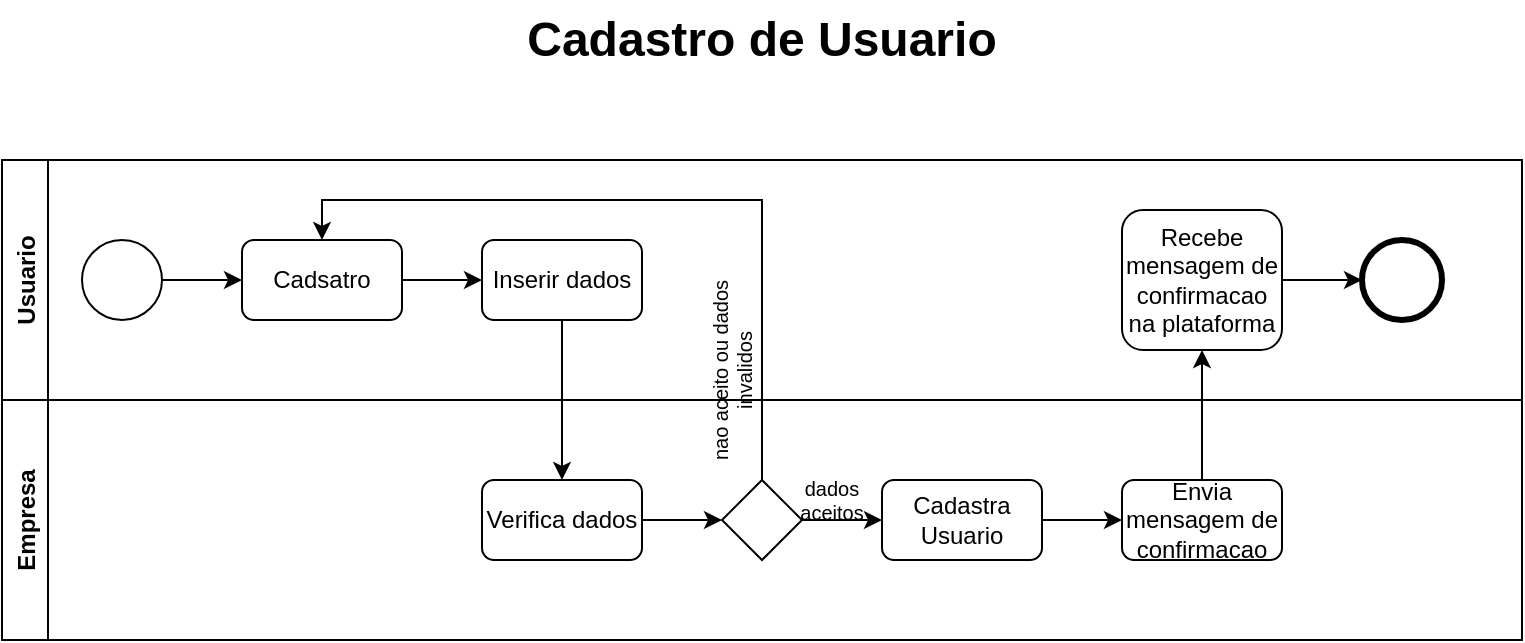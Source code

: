 <mxfile version="20.2.7" type="github" pages="2">
  <diagram id="iO8I31M1HO7iEmBMHilC" name="Cadastro Usuario">
    <mxGraphModel dx="813" dy="1604" grid="1" gridSize="10" guides="1" tooltips="1" connect="1" arrows="1" fold="1" page="1" pageScale="1" pageWidth="827" pageHeight="1169" math="0" shadow="0">
      <root>
        <mxCell id="0" />
        <mxCell id="1" parent="0" />
        <mxCell id="SkQQ3skMiEvJpPwn65Zl-1" value="Usuario" style="swimlane;horizontal=0;fontSize=12;" parent="1" vertex="1">
          <mxGeometry x="40" y="-1080" width="760" height="120" as="geometry">
            <mxRectangle x="40" y="-1080" width="40" height="150" as="alternateBounds" />
          </mxGeometry>
        </mxCell>
        <mxCell id="SkQQ3skMiEvJpPwn65Zl-11" style="edgeStyle=orthogonalEdgeStyle;rounded=0;orthogonalLoop=1;jettySize=auto;html=1;exitX=1;exitY=0.5;exitDx=0;exitDy=0;entryX=0;entryY=0.5;entryDx=0;entryDy=0;" parent="SkQQ3skMiEvJpPwn65Zl-1" source="SkQQ3skMiEvJpPwn65Zl-7" target="SkQQ3skMiEvJpPwn65Zl-10" edge="1">
          <mxGeometry relative="1" as="geometry" />
        </mxCell>
        <mxCell id="SkQQ3skMiEvJpPwn65Zl-7" value="" style="ellipse;whiteSpace=wrap;html=1;aspect=fixed;" parent="SkQQ3skMiEvJpPwn65Zl-1" vertex="1">
          <mxGeometry x="40" y="40" width="40" height="40" as="geometry" />
        </mxCell>
        <mxCell id="SkQQ3skMiEvJpPwn65Zl-10" value="Cadsatro" style="rounded=1;whiteSpace=wrap;html=1;" parent="SkQQ3skMiEvJpPwn65Zl-1" vertex="1">
          <mxGeometry x="120" y="40" width="80" height="40" as="geometry" />
        </mxCell>
        <mxCell id="SkQQ3skMiEvJpPwn65Zl-13" value="Inserir dados" style="rounded=1;whiteSpace=wrap;html=1;" parent="SkQQ3skMiEvJpPwn65Zl-1" vertex="1">
          <mxGeometry x="240" y="40" width="80" height="40" as="geometry" />
        </mxCell>
        <mxCell id="SkQQ3skMiEvJpPwn65Zl-31" value="" style="ellipse;whiteSpace=wrap;html=1;aspect=fixed;strokeWidth=3;" parent="SkQQ3skMiEvJpPwn65Zl-1" vertex="1">
          <mxGeometry x="680" y="40" width="40" height="40" as="geometry" />
        </mxCell>
        <mxCell id="mfJ96QXMFLoJJJCufQio-4" style="edgeStyle=orthogonalEdgeStyle;rounded=0;orthogonalLoop=1;jettySize=auto;html=1;entryX=0;entryY=0.5;entryDx=0;entryDy=0;" edge="1" parent="SkQQ3skMiEvJpPwn65Zl-1" source="mfJ96QXMFLoJJJCufQio-3" target="SkQQ3skMiEvJpPwn65Zl-31">
          <mxGeometry relative="1" as="geometry" />
        </mxCell>
        <mxCell id="mfJ96QXMFLoJJJCufQio-3" value="&lt;font style=&quot;font-size: 12px;&quot;&gt;Recebe mensagem de confirmacao na plataforma&lt;/font&gt;" style="rounded=1;whiteSpace=wrap;html=1;fontSize=12;" vertex="1" parent="SkQQ3skMiEvJpPwn65Zl-1">
          <mxGeometry x="560" y="25" width="80" height="70" as="geometry" />
        </mxCell>
        <mxCell id="cVY05z9_XP9NH_K0-ey9-1" value="nao aceito ou dados invalidos" style="text;html=1;strokeColor=none;fillColor=none;align=center;verticalAlign=middle;whiteSpace=wrap;rounded=0;fontSize=10;rotation=-90;" vertex="1" parent="SkQQ3skMiEvJpPwn65Zl-1">
          <mxGeometry x="300" y="90" width="130" height="30" as="geometry" />
        </mxCell>
        <mxCell id="SkQQ3skMiEvJpPwn65Zl-4" value="Empresa" style="swimlane;horizontal=0;" parent="1" vertex="1">
          <mxGeometry x="40" y="-960" width="760" height="120" as="geometry">
            <mxRectangle x="40" y="-1120" width="40" height="150" as="alternateBounds" />
          </mxGeometry>
        </mxCell>
        <mxCell id="SkQQ3skMiEvJpPwn65Zl-20" style="edgeStyle=orthogonalEdgeStyle;rounded=0;orthogonalLoop=1;jettySize=auto;html=1;entryX=0;entryY=0.5;entryDx=0;entryDy=0;" parent="SkQQ3skMiEvJpPwn65Zl-4" source="SkQQ3skMiEvJpPwn65Zl-14" target="SkQQ3skMiEvJpPwn65Zl-19" edge="1">
          <mxGeometry relative="1" as="geometry" />
        </mxCell>
        <mxCell id="SkQQ3skMiEvJpPwn65Zl-14" value="Verifica dados" style="rounded=1;whiteSpace=wrap;html=1;" parent="SkQQ3skMiEvJpPwn65Zl-4" vertex="1">
          <mxGeometry x="240" y="40" width="80" height="40" as="geometry" />
        </mxCell>
        <mxCell id="SkQQ3skMiEvJpPwn65Zl-19" value="" style="rhombus;whiteSpace=wrap;html=1;" parent="SkQQ3skMiEvJpPwn65Zl-4" vertex="1">
          <mxGeometry x="360" y="40" width="40" height="40" as="geometry" />
        </mxCell>
        <mxCell id="SkQQ3skMiEvJpPwn65Zl-25" value="dados aceitos" style="text;html=1;strokeColor=none;fillColor=none;align=center;verticalAlign=middle;whiteSpace=wrap;rounded=0;fontSize=10;" parent="SkQQ3skMiEvJpPwn65Zl-4" vertex="1">
          <mxGeometry x="400" y="40" width="30" height="20" as="geometry" />
        </mxCell>
        <mxCell id="SkQQ3skMiEvJpPwn65Zl-30" value="Cadastra Usuario" style="rounded=1;whiteSpace=wrap;html=1;" parent="SkQQ3skMiEvJpPwn65Zl-4" vertex="1">
          <mxGeometry x="440" y="40" width="80" height="40" as="geometry" />
        </mxCell>
        <mxCell id="mfJ96QXMFLoJJJCufQio-1" value="Envia mensagem de confirmacao" style="rounded=1;whiteSpace=wrap;html=1;fontSize=12;" vertex="1" parent="SkQQ3skMiEvJpPwn65Zl-4">
          <mxGeometry x="560" y="40" width="80" height="40" as="geometry" />
        </mxCell>
        <mxCell id="SkQQ3skMiEvJpPwn65Zl-6" value="Cadastro de Usuario" style="text;html=1;strokeColor=none;fillColor=none;align=center;verticalAlign=middle;whiteSpace=wrap;rounded=0;fontSize=24;fontStyle=1" parent="1" vertex="1">
          <mxGeometry x="272" y="-1160" width="296" height="40" as="geometry" />
        </mxCell>
        <mxCell id="SkQQ3skMiEvJpPwn65Zl-12" style="edgeStyle=orthogonalEdgeStyle;rounded=0;orthogonalLoop=1;jettySize=auto;html=1;" parent="1" source="SkQQ3skMiEvJpPwn65Zl-10" edge="1">
          <mxGeometry relative="1" as="geometry">
            <mxPoint x="280" y="-1020" as="targetPoint" />
          </mxGeometry>
        </mxCell>
        <mxCell id="SkQQ3skMiEvJpPwn65Zl-16" style="edgeStyle=orthogonalEdgeStyle;rounded=0;orthogonalLoop=1;jettySize=auto;html=1;" parent="1" source="SkQQ3skMiEvJpPwn65Zl-13" edge="1">
          <mxGeometry relative="1" as="geometry">
            <mxPoint x="320" y="-920" as="targetPoint" />
            <Array as="points">
              <mxPoint x="320" y="-930" />
              <mxPoint x="320" y="-930" />
            </Array>
          </mxGeometry>
        </mxCell>
        <mxCell id="SkQQ3skMiEvJpPwn65Zl-22" style="edgeStyle=orthogonalEdgeStyle;rounded=0;orthogonalLoop=1;jettySize=auto;html=1;" parent="1" source="SkQQ3skMiEvJpPwn65Zl-19" target="SkQQ3skMiEvJpPwn65Zl-10" edge="1">
          <mxGeometry relative="1" as="geometry">
            <mxPoint x="420" y="-1050" as="targetPoint" />
            <Array as="points">
              <mxPoint x="420" y="-1060" />
              <mxPoint x="200" y="-1060" />
            </Array>
          </mxGeometry>
        </mxCell>
        <mxCell id="SkQQ3skMiEvJpPwn65Zl-21" style="edgeStyle=orthogonalEdgeStyle;rounded=0;orthogonalLoop=1;jettySize=auto;html=1;" parent="1" source="SkQQ3skMiEvJpPwn65Zl-19" edge="1">
          <mxGeometry relative="1" as="geometry">
            <mxPoint x="480" y="-900" as="targetPoint" />
          </mxGeometry>
        </mxCell>
        <mxCell id="SkQQ3skMiEvJpPwn65Zl-40" style="edgeStyle=orthogonalEdgeStyle;rounded=0;orthogonalLoop=1;jettySize=auto;html=1;" parent="1" source="SkQQ3skMiEvJpPwn65Zl-30" edge="1">
          <mxGeometry relative="1" as="geometry">
            <mxPoint x="600" y="-900" as="targetPoint" />
          </mxGeometry>
        </mxCell>
        <mxCell id="mfJ96QXMFLoJJJCufQio-2" style="edgeStyle=orthogonalEdgeStyle;rounded=0;orthogonalLoop=1;jettySize=auto;html=1;entryX=0.5;entryY=1;entryDx=0;entryDy=0;" edge="1" parent="1" source="mfJ96QXMFLoJJJCufQio-1" target="mfJ96QXMFLoJJJCufQio-3">
          <mxGeometry relative="1" as="geometry">
            <mxPoint x="640" y="-980" as="targetPoint" />
          </mxGeometry>
        </mxCell>
      </root>
    </mxGraphModel>
  </diagram>
  <diagram id="ekUe22iW17muiKG_mJho" name="Cadastro Especialista">
    <mxGraphModel dx="981" dy="1695" grid="1" gridSize="10" guides="1" tooltips="1" connect="1" arrows="1" fold="1" page="1" pageScale="1" pageWidth="827" pageHeight="1169" math="0" shadow="0">
      <root>
        <mxCell id="0" />
        <mxCell id="1" parent="0" />
        <mxCell id="Z2DAetVbfxJEDl6Q6rtn-1" value="Especialista" style="swimlane;horizontal=0;fontSize=12;" parent="1" vertex="1">
          <mxGeometry x="40" y="-1080" width="840" height="120" as="geometry">
            <mxRectangle x="40" y="-1120" width="40" height="150" as="alternateBounds" />
          </mxGeometry>
        </mxCell>
        <mxCell id="Z2DAetVbfxJEDl6Q6rtn-2" style="edgeStyle=orthogonalEdgeStyle;rounded=0;orthogonalLoop=1;jettySize=auto;html=1;exitX=1;exitY=0.5;exitDx=0;exitDy=0;entryX=0;entryY=0.5;entryDx=0;entryDy=0;" parent="Z2DAetVbfxJEDl6Q6rtn-1" source="Z2DAetVbfxJEDl6Q6rtn-3" target="Z2DAetVbfxJEDl6Q6rtn-4" edge="1">
          <mxGeometry relative="1" as="geometry" />
        </mxCell>
        <mxCell id="Z2DAetVbfxJEDl6Q6rtn-3" value="" style="ellipse;whiteSpace=wrap;html=1;aspect=fixed;" parent="Z2DAetVbfxJEDl6Q6rtn-1" vertex="1">
          <mxGeometry x="40" y="40" width="40" height="40" as="geometry" />
        </mxCell>
        <mxCell id="Z2DAetVbfxJEDl6Q6rtn-15" value="" style="edgeStyle=orthogonalEdgeStyle;rounded=0;orthogonalLoop=1;jettySize=auto;html=1;" parent="Z2DAetVbfxJEDl6Q6rtn-1" source="Z2DAetVbfxJEDl6Q6rtn-4" target="Z2DAetVbfxJEDl6Q6rtn-5" edge="1">
          <mxGeometry relative="1" as="geometry" />
        </mxCell>
        <mxCell id="Z2DAetVbfxJEDl6Q6rtn-4" value="Cadsatro" style="rounded=1;whiteSpace=wrap;html=1;" parent="Z2DAetVbfxJEDl6Q6rtn-1" vertex="1">
          <mxGeometry x="120" y="40" width="80" height="40" as="geometry" />
        </mxCell>
        <mxCell id="Z2DAetVbfxJEDl6Q6rtn-5" value="CV" style="rounded=1;whiteSpace=wrap;html=1;" parent="Z2DAetVbfxJEDl6Q6rtn-1" vertex="1">
          <mxGeometry x="240" y="40" width="80" height="40" as="geometry" />
        </mxCell>
        <mxCell id="Z2DAetVbfxJEDl6Q6rtn-13" value="" style="ellipse;whiteSpace=wrap;html=1;aspect=fixed;strokeWidth=3;" parent="Z2DAetVbfxJEDl6Q6rtn-1" vertex="1">
          <mxGeometry x="760" y="40" width="40" height="40" as="geometry" />
        </mxCell>
        <mxCell id="Z2DAetVbfxJEDl6Q6rtn-19" style="edgeStyle=orthogonalEdgeStyle;rounded=0;orthogonalLoop=1;jettySize=auto;html=1;entryX=0;entryY=0.5;entryDx=0;entryDy=0;" parent="Z2DAetVbfxJEDl6Q6rtn-1" target="Z2DAetVbfxJEDl6Q6rtn-13" edge="1">
          <mxGeometry relative="1" as="geometry">
            <mxPoint x="720" y="60" as="sourcePoint" />
          </mxGeometry>
        </mxCell>
        <mxCell id="8R3pxQQgkypk3rXiBYMO-2" value="nao aceito ou dados invalidos" style="text;html=1;strokeColor=none;fillColor=none;align=center;verticalAlign=middle;whiteSpace=wrap;rounded=0;fontSize=10;rotation=-90;" parent="Z2DAetVbfxJEDl6Q6rtn-1" vertex="1">
          <mxGeometry x="380" y="90" width="130" height="30" as="geometry" />
        </mxCell>
        <mxCell id="er_boTZ6szhresVVtZ-C-2" value="Recebe mensagem por e-mail" style="rounded=1;whiteSpace=wrap;html=1;" vertex="1" parent="Z2DAetVbfxJEDl6Q6rtn-1">
          <mxGeometry x="640" y="40" width="80" height="40" as="geometry" />
        </mxCell>
        <mxCell id="Z2DAetVbfxJEDl6Q6rtn-6" value="Empresa" style="swimlane;horizontal=0;" parent="1" vertex="1">
          <mxGeometry x="40" y="-960" width="840" height="120" as="geometry">
            <mxRectangle x="40" y="-1120" width="40" height="150" as="alternateBounds" />
          </mxGeometry>
        </mxCell>
        <mxCell id="Z2DAetVbfxJEDl6Q6rtn-24" style="edgeStyle=orthogonalEdgeStyle;rounded=0;orthogonalLoop=1;jettySize=auto;html=1;" parent="Z2DAetVbfxJEDl6Q6rtn-6" source="Z2DAetVbfxJEDl6Q6rtn-8" target="Z2DAetVbfxJEDl6Q6rtn-23" edge="1">
          <mxGeometry relative="1" as="geometry" />
        </mxCell>
        <mxCell id="Z2DAetVbfxJEDl6Q6rtn-8" value="Avaliação do CV" style="rounded=1;whiteSpace=wrap;html=1;" parent="Z2DAetVbfxJEDl6Q6rtn-6" vertex="1">
          <mxGeometry x="240" y="40" width="80" height="40" as="geometry" />
        </mxCell>
        <mxCell id="Z2DAetVbfxJEDl6Q6rtn-29" style="edgeStyle=orthogonalEdgeStyle;rounded=0;orthogonalLoop=1;jettySize=auto;html=1;entryX=0;entryY=0.5;entryDx=0;entryDy=0;" parent="Z2DAetVbfxJEDl6Q6rtn-6" source="Z2DAetVbfxJEDl6Q6rtn-9" target="Z2DAetVbfxJEDl6Q6rtn-12" edge="1">
          <mxGeometry relative="1" as="geometry" />
        </mxCell>
        <mxCell id="Z2DAetVbfxJEDl6Q6rtn-9" value="" style="rhombus;whiteSpace=wrap;html=1;" parent="Z2DAetVbfxJEDl6Q6rtn-6" vertex="1">
          <mxGeometry x="440" y="40" width="40" height="40" as="geometry" />
        </mxCell>
        <mxCell id="CrPNqB8TyOUg1O0TvXH_-3" style="edgeStyle=orthogonalEdgeStyle;rounded=0;orthogonalLoop=1;jettySize=auto;html=1;entryX=0;entryY=0.5;entryDx=0;entryDy=0;fontSize=12;" edge="1" parent="Z2DAetVbfxJEDl6Q6rtn-6" source="Z2DAetVbfxJEDl6Q6rtn-12" target="CrPNqB8TyOUg1O0TvXH_-1">
          <mxGeometry relative="1" as="geometry" />
        </mxCell>
        <mxCell id="Z2DAetVbfxJEDl6Q6rtn-12" value="Cadastra Especialista" style="rounded=1;whiteSpace=wrap;html=1;" parent="Z2DAetVbfxJEDl6Q6rtn-6" vertex="1">
          <mxGeometry x="520" y="40" width="80" height="40" as="geometry" />
        </mxCell>
        <mxCell id="Z2DAetVbfxJEDl6Q6rtn-25" style="edgeStyle=orthogonalEdgeStyle;rounded=0;orthogonalLoop=1;jettySize=auto;html=1;" parent="Z2DAetVbfxJEDl6Q6rtn-6" source="Z2DAetVbfxJEDl6Q6rtn-23" target="Z2DAetVbfxJEDl6Q6rtn-9" edge="1">
          <mxGeometry relative="1" as="geometry" />
        </mxCell>
        <mxCell id="Z2DAetVbfxJEDl6Q6rtn-23" value="" style="sketch=0;pointerEvents=1;shadow=0;dashed=0;html=1;strokeColor=none;fillColor=#505050;labelPosition=center;verticalLabelPosition=bottom;verticalAlign=top;outlineConnect=0;align=center;shape=mxgraph.office.concepts.clock;labelBackgroundColor=#000000;labelBorderColor=default;" parent="Z2DAetVbfxJEDl6Q6rtn-6" vertex="1">
          <mxGeometry x="360" y="40" width="40" height="40" as="geometry" />
        </mxCell>
        <mxCell id="Z2DAetVbfxJEDl6Q6rtn-26" value="3 dias&amp;nbsp;" style="text;html=1;strokeColor=none;fillColor=none;align=center;verticalAlign=middle;whiteSpace=wrap;rounded=0;fontSize=10;" parent="Z2DAetVbfxJEDl6Q6rtn-6" vertex="1">
          <mxGeometry x="360" y="80" width="40" height="20" as="geometry" />
        </mxCell>
        <mxCell id="8R3pxQQgkypk3rXiBYMO-1" value="Aceito" style="text;html=1;strokeColor=none;fillColor=none;align=center;verticalAlign=middle;whiteSpace=wrap;rounded=0;fontSize=10;" parent="Z2DAetVbfxJEDl6Q6rtn-6" vertex="1">
          <mxGeometry x="480" y="30" width="40" height="30" as="geometry" />
        </mxCell>
        <mxCell id="CrPNqB8TyOUg1O0TvXH_-1" value="Envia mensagem de aprovacao e regras&amp;nbsp;" style="rounded=1;whiteSpace=wrap;html=1;" vertex="1" parent="Z2DAetVbfxJEDl6Q6rtn-6">
          <mxGeometry x="640" y="30" width="80" height="60" as="geometry" />
        </mxCell>
        <mxCell id="Z2DAetVbfxJEDl6Q6rtn-14" value="Cadastro de Especialista" style="text;html=1;strokeColor=none;fillColor=none;align=center;verticalAlign=middle;whiteSpace=wrap;rounded=0;fontSize=21;fontStyle=1" parent="1" vertex="1">
          <mxGeometry x="285" y="-1160" width="270" height="40" as="geometry" />
        </mxCell>
        <mxCell id="Z2DAetVbfxJEDl6Q6rtn-16" value="" style="edgeStyle=orthogonalEdgeStyle;rounded=0;orthogonalLoop=1;jettySize=auto;html=1;" parent="1" source="Z2DAetVbfxJEDl6Q6rtn-5" target="Z2DAetVbfxJEDl6Q6rtn-8" edge="1">
          <mxGeometry relative="1" as="geometry" />
        </mxCell>
        <mxCell id="Z2DAetVbfxJEDl6Q6rtn-31" style="edgeStyle=orthogonalEdgeStyle;rounded=0;orthogonalLoop=1;jettySize=auto;html=1;entryX=0.5;entryY=0;entryDx=0;entryDy=0;" parent="1" source="Z2DAetVbfxJEDl6Q6rtn-9" target="Z2DAetVbfxJEDl6Q6rtn-4" edge="1">
          <mxGeometry relative="1" as="geometry">
            <Array as="points">
              <mxPoint x="500" y="-1060" />
              <mxPoint x="200" y="-1060" />
            </Array>
          </mxGeometry>
        </mxCell>
        <mxCell id="er_boTZ6szhresVVtZ-C-3" style="edgeStyle=orthogonalEdgeStyle;rounded=0;orthogonalLoop=1;jettySize=auto;html=1;entryX=0.5;entryY=1;entryDx=0;entryDy=0;fontSize=12;" edge="1" parent="1" source="CrPNqB8TyOUg1O0TvXH_-1" target="er_boTZ6szhresVVtZ-C-2">
          <mxGeometry relative="1" as="geometry" />
        </mxCell>
      </root>
    </mxGraphModel>
  </diagram>
</mxfile>
